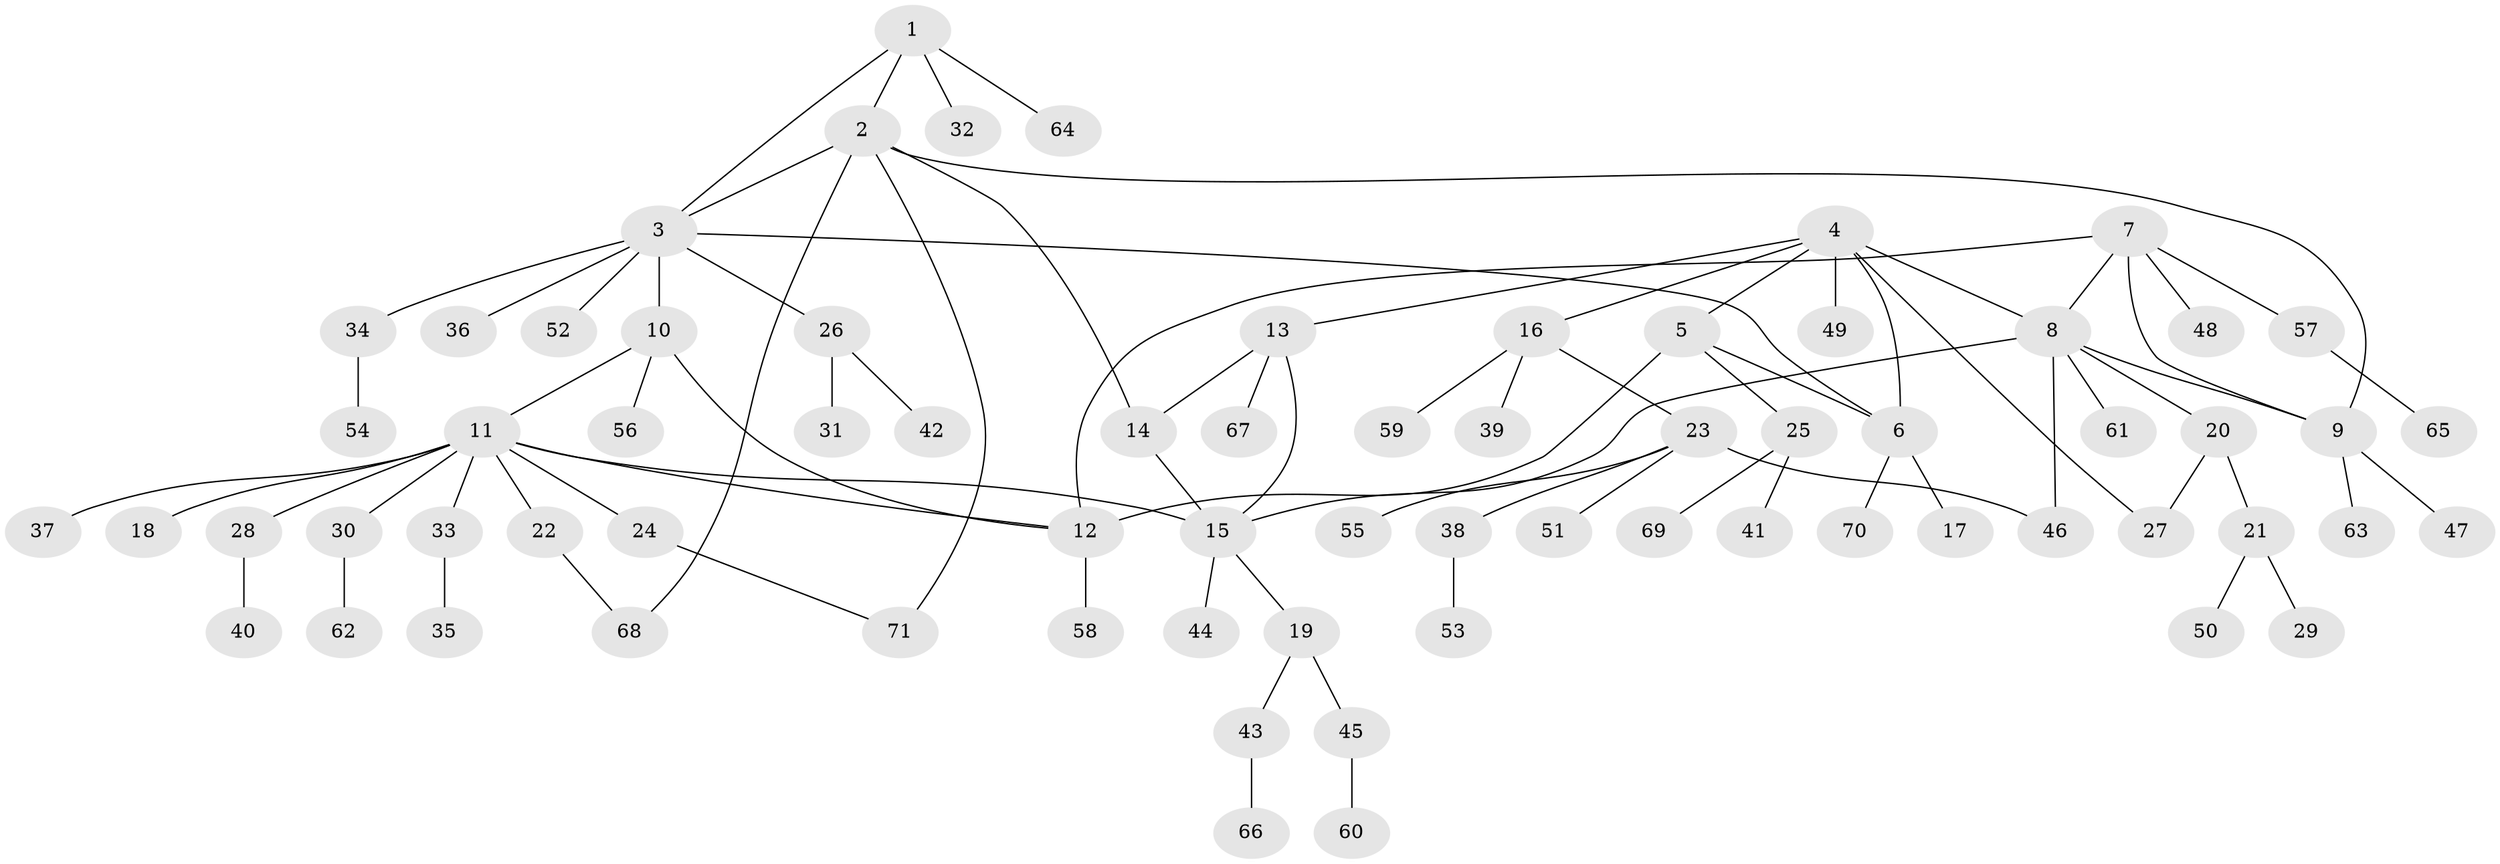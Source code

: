 // coarse degree distribution, {3: 0.10204081632653061, 6: 0.02040816326530612, 10: 0.04081632653061224, 8: 0.02040816326530612, 4: 0.04081632653061224, 9: 0.02040816326530612, 7: 0.02040816326530612, 2: 0.14285714285714285, 1: 0.5714285714285714, 5: 0.02040816326530612}
// Generated by graph-tools (version 1.1) at 2025/52/02/27/25 19:52:22]
// undirected, 71 vertices, 85 edges
graph export_dot {
graph [start="1"]
  node [color=gray90,style=filled];
  1;
  2;
  3;
  4;
  5;
  6;
  7;
  8;
  9;
  10;
  11;
  12;
  13;
  14;
  15;
  16;
  17;
  18;
  19;
  20;
  21;
  22;
  23;
  24;
  25;
  26;
  27;
  28;
  29;
  30;
  31;
  32;
  33;
  34;
  35;
  36;
  37;
  38;
  39;
  40;
  41;
  42;
  43;
  44;
  45;
  46;
  47;
  48;
  49;
  50;
  51;
  52;
  53;
  54;
  55;
  56;
  57;
  58;
  59;
  60;
  61;
  62;
  63;
  64;
  65;
  66;
  67;
  68;
  69;
  70;
  71;
  1 -- 2;
  1 -- 3;
  1 -- 32;
  1 -- 64;
  2 -- 3;
  2 -- 9;
  2 -- 14;
  2 -- 68;
  2 -- 71;
  3 -- 6;
  3 -- 10;
  3 -- 26;
  3 -- 34;
  3 -- 36;
  3 -- 52;
  4 -- 5;
  4 -- 6;
  4 -- 8;
  4 -- 13;
  4 -- 16;
  4 -- 27;
  4 -- 49;
  5 -- 6;
  5 -- 12;
  5 -- 25;
  6 -- 17;
  6 -- 70;
  7 -- 8;
  7 -- 9;
  7 -- 12;
  7 -- 48;
  7 -- 57;
  8 -- 9;
  8 -- 15;
  8 -- 20;
  8 -- 46;
  8 -- 61;
  9 -- 47;
  9 -- 63;
  10 -- 11;
  10 -- 12;
  10 -- 56;
  11 -- 12;
  11 -- 15;
  11 -- 18;
  11 -- 22;
  11 -- 24;
  11 -- 28;
  11 -- 30;
  11 -- 33;
  11 -- 37;
  12 -- 58;
  13 -- 14;
  13 -- 15;
  13 -- 67;
  14 -- 15;
  15 -- 19;
  15 -- 44;
  16 -- 23;
  16 -- 39;
  16 -- 59;
  19 -- 43;
  19 -- 45;
  20 -- 21;
  20 -- 27;
  21 -- 29;
  21 -- 50;
  22 -- 68;
  23 -- 38;
  23 -- 46;
  23 -- 51;
  23 -- 55;
  24 -- 71;
  25 -- 41;
  25 -- 69;
  26 -- 31;
  26 -- 42;
  28 -- 40;
  30 -- 62;
  33 -- 35;
  34 -- 54;
  38 -- 53;
  43 -- 66;
  45 -- 60;
  57 -- 65;
}
